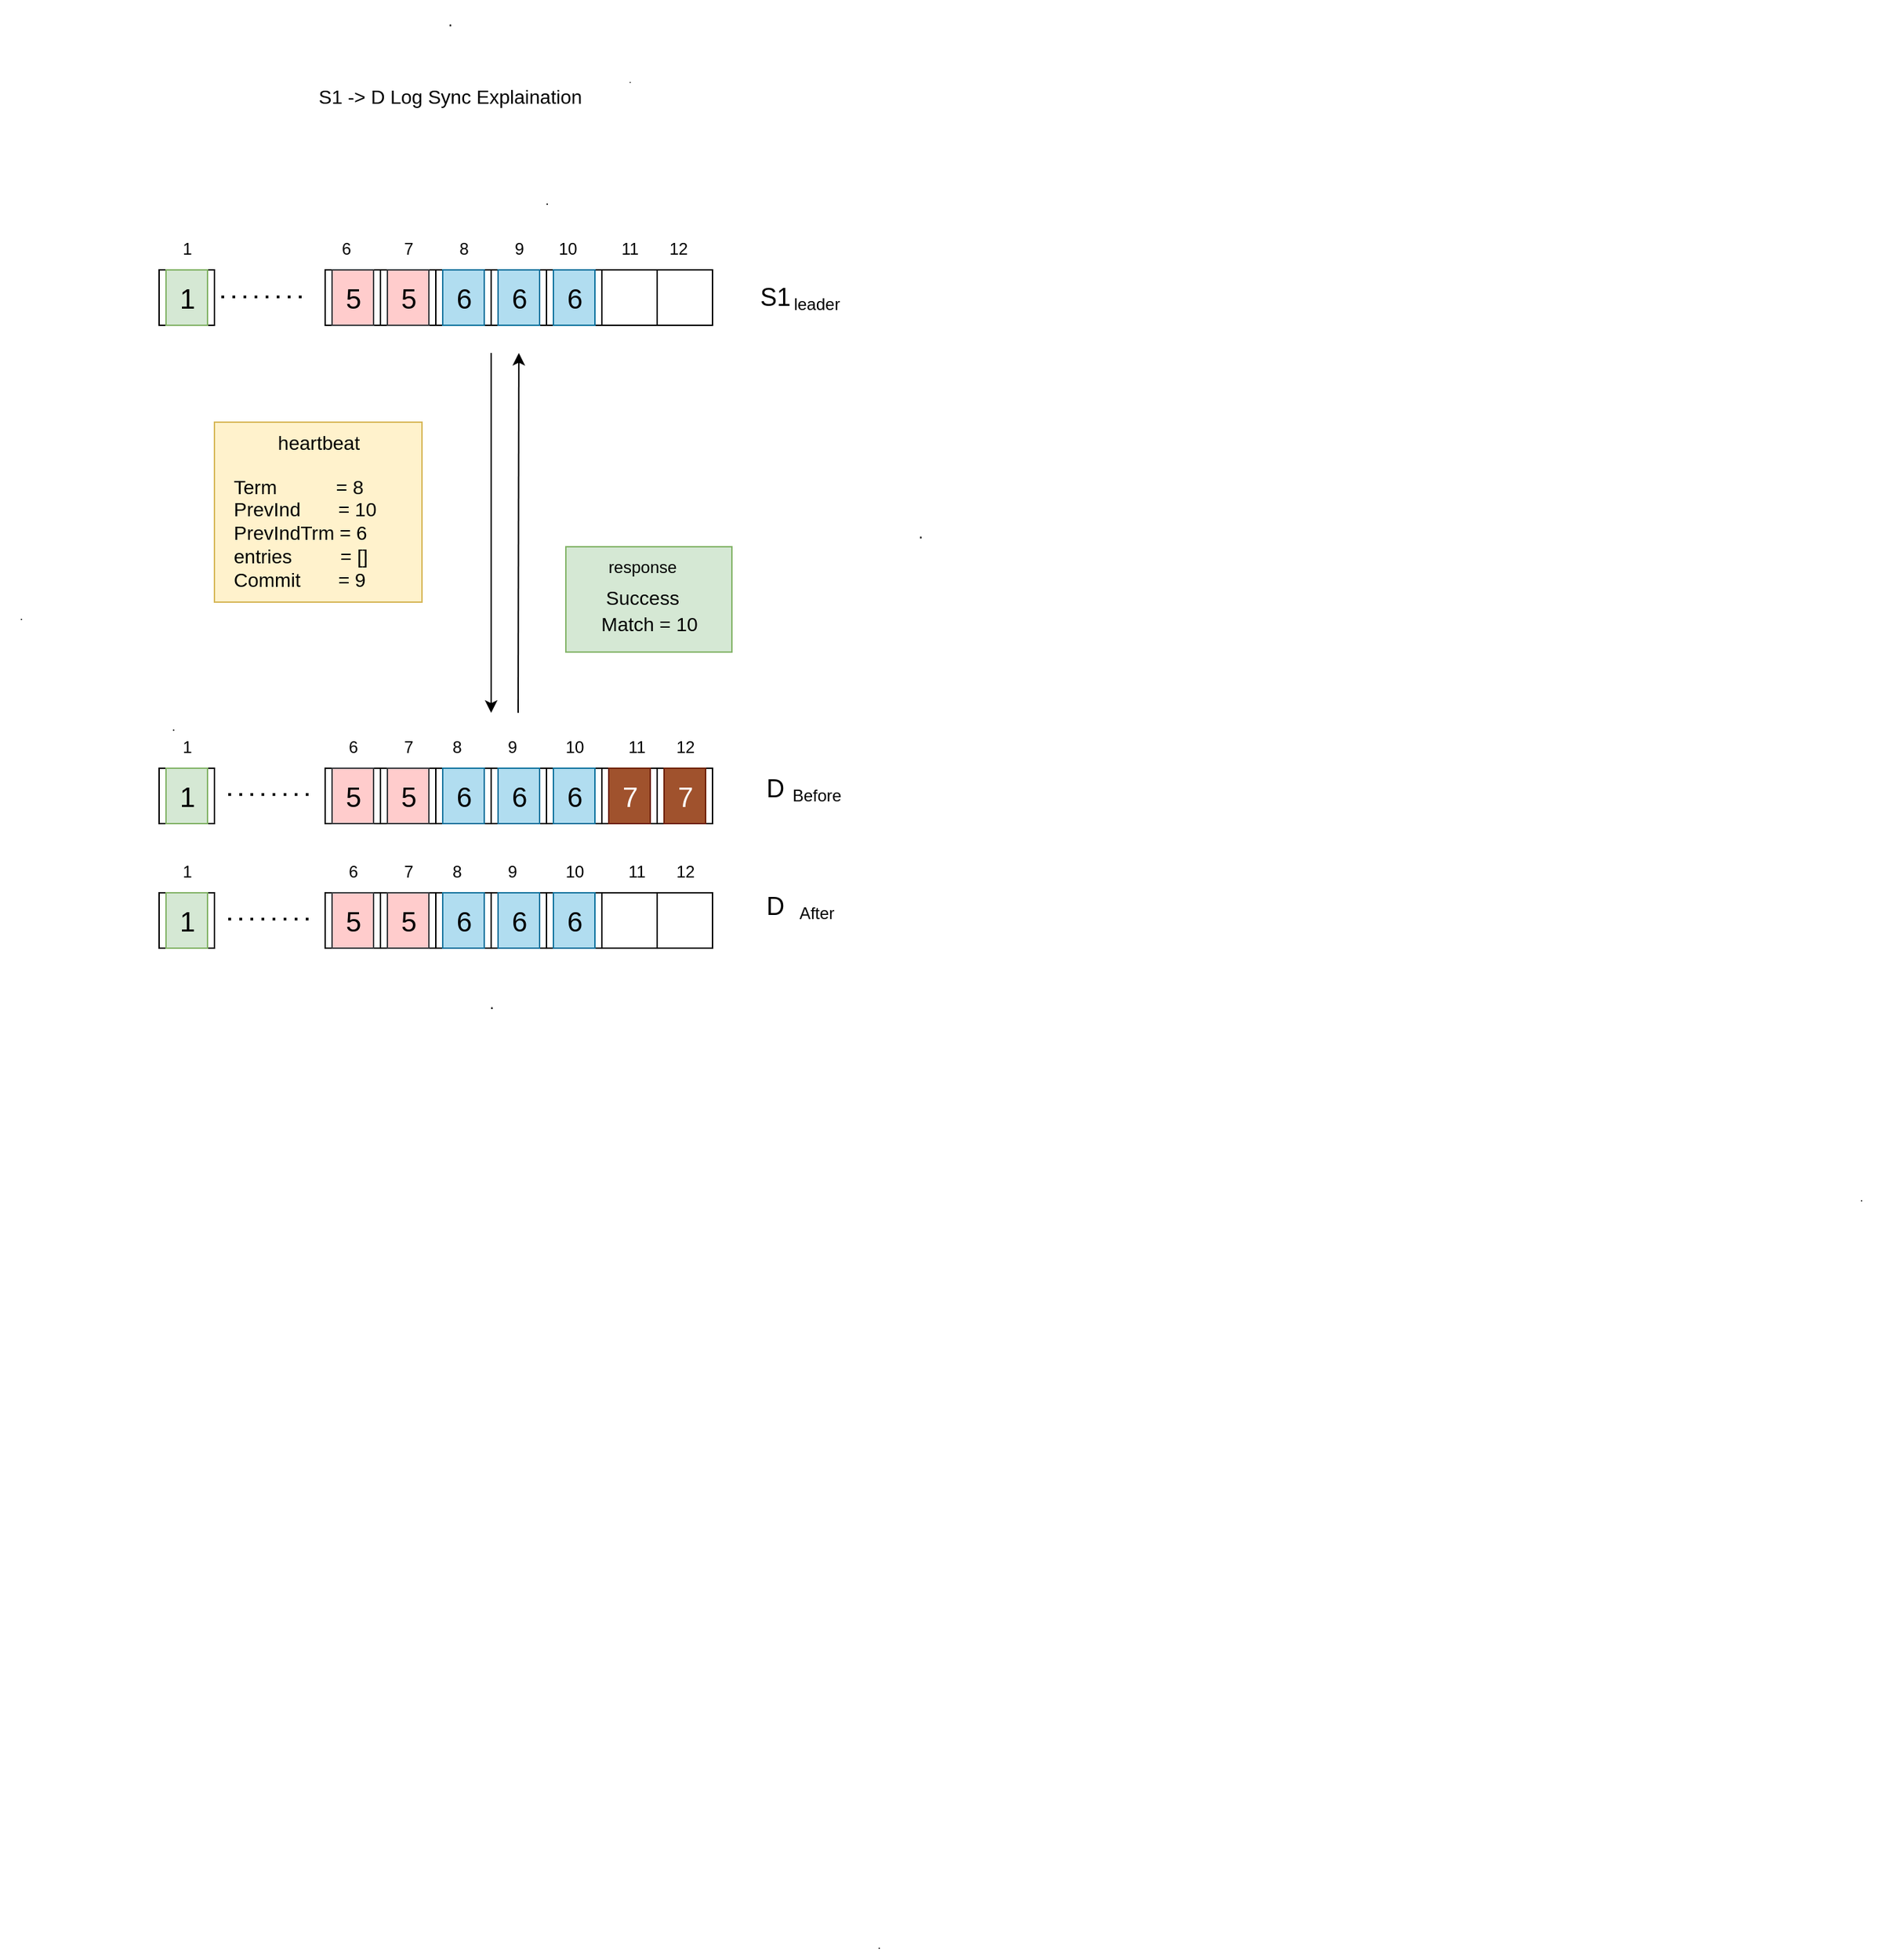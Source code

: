 <mxfile version="20.4.2" type="device"><diagram id="Ep99miWcZRjlMR2ok1C7" name="Page-1"><mxGraphModel dx="2061" dy="1906" grid="1" gridSize="10" guides="1" tooltips="1" connect="1" arrows="1" fold="1" page="1" pageScale="1" pageWidth="827" pageHeight="1169" math="0" shadow="0"><root><mxCell id="0"/><mxCell id="1" parent="0"/><mxCell id="T9U1prSrHnVnI4cG4a0x-100" value="." style="text;html=1;align=center;verticalAlign=middle;resizable=0;points=[];autosize=1;strokeColor=none;fillColor=none;fontSize=9;" parent="1" vertex="1"><mxGeometry x="265" y="130" width="30" height="20" as="geometry"/></mxCell><mxCell id="T9U1prSrHnVnI4cG4a0x-109" value="S1 -&amp;gt; D Log Sync Explaination" style="text;html=1;align=center;verticalAlign=middle;resizable=0;points=[];autosize=1;strokeColor=none;fillColor=none;fontSize=14;" parent="1" vertex="1"><mxGeometry x="105" y="50" width="210" height="30" as="geometry"/></mxCell><mxCell id="T9U1prSrHnVnI4cG4a0x-110" value="&lt;font style=&quot;font-size: 7px;&quot;&gt;.&lt;/font&gt;" style="text;html=1;align=center;verticalAlign=middle;resizable=0;points=[];autosize=1;strokeColor=none;fillColor=none;fontSize=14;" parent="1" vertex="1"><mxGeometry x="325" y="35" width="30" height="30" as="geometry"/></mxCell><mxCell id="T9U1prSrHnVnI4cG4a0x-374" value="." style="text;html=1;align=center;verticalAlign=middle;resizable=0;points=[];autosize=1;strokeColor=none;fillColor=none;fontSize=8;" parent="1" vertex="1"><mxGeometry x="-115" y="430" width="30" height="20" as="geometry"/></mxCell><mxCell id="T9U1prSrHnVnI4cG4a0x-375" value="." style="text;html=1;align=center;verticalAlign=middle;resizable=0;points=[];autosize=1;strokeColor=none;fillColor=none;fontSize=8;" parent="1" vertex="1"><mxGeometry x="505" y="1390" width="30" height="20" as="geometry"/></mxCell><mxCell id="T9U1prSrHnVnI4cG4a0x-376" value="." style="text;html=1;align=center;verticalAlign=middle;resizable=0;points=[];autosize=1;strokeColor=none;fillColor=none;fontSize=8;" parent="1" vertex="1"><mxGeometry x="1215" y="850" width="30" height="20" as="geometry"/></mxCell><mxCell id="T9U1prSrHnVnI4cG4a0x-68" value="" style="group;fillColor=#fff2cc;strokeColor=#d6b656;" parent="1" vertex="1" connectable="0"><mxGeometry x="40" y="300" width="150" height="130" as="geometry"/></mxCell><mxCell id="T9U1prSrHnVnI4cG4a0x-64" value="Term&amp;nbsp; &amp;nbsp; &amp;nbsp; &amp;nbsp; &amp;nbsp; &amp;nbsp;= 8&amp;nbsp;&lt;br&gt;PrevInd&amp;nbsp; &amp;nbsp; &amp;nbsp; &amp;nbsp;= 10&lt;br&gt;PrevIndTrm = 6&lt;br&gt;entries&amp;nbsp; &amp;nbsp; &amp;nbsp; &amp;nbsp; &amp;nbsp;= []&lt;br&gt;&lt;div style=&quot;&quot;&gt;&lt;span style=&quot;background-color: initial;&quot;&gt;Commit&amp;nbsp; &amp;nbsp; &amp;nbsp; &amp;nbsp;= 9&lt;/span&gt;&lt;/div&gt;" style="rounded=1;whiteSpace=wrap;html=1;fontSize=14;align=left;spacingLeft=12;fillColor=none;strokeColor=none;" parent="T9U1prSrHnVnI4cG4a0x-68" vertex="1"><mxGeometry y="30" width="150" height="100" as="geometry"/></mxCell><mxCell id="T9U1prSrHnVnI4cG4a0x-66" value="heartbeat" style="text;html=1;align=center;verticalAlign=middle;resizable=0;points=[];autosize=1;strokeColor=none;fillColor=none;fontSize=14;" parent="T9U1prSrHnVnI4cG4a0x-68" vertex="1"><mxGeometry x="35" width="80" height="30" as="geometry"/></mxCell><mxCell id="T9U1prSrHnVnI4cG4a0x-98" value="." style="text;html=1;align=center;verticalAlign=middle;resizable=0;points=[];autosize=1;strokeColor=none;fillColor=none;fontSize=9;" parent="1" vertex="1"><mxGeometry x="-5" y="510" width="30" height="20" as="geometry"/></mxCell><mxCell id="T9U1prSrHnVnI4cG4a0x-145" value="" style="group" parent="1" vertex="1" connectable="0"><mxGeometry x="420" y="190" width="85" height="40" as="geometry"/></mxCell><mxCell id="T9U1prSrHnVnI4cG4a0x-101" value="&lt;font style=&quot;font-size: 12px;&quot;&gt;leader&lt;/font&gt;" style="text;html=1;align=center;verticalAlign=middle;resizable=0;points=[];autosize=1;strokeColor=none;fillColor=none;fontSize=9;" parent="T9U1prSrHnVnI4cG4a0x-145" vertex="1"><mxGeometry x="25" y="10" width="60" height="30" as="geometry"/></mxCell><mxCell id="T9U1prSrHnVnI4cG4a0x-94" value="&lt;font style=&quot;font-size: 18px;&quot;&gt;S1&lt;/font&gt;" style="text;html=1;align=center;verticalAlign=middle;resizable=0;points=[];autosize=1;strokeColor=none;fillColor=none;fontSize=14;" parent="T9U1prSrHnVnI4cG4a0x-145" vertex="1"><mxGeometry width="50" height="40" as="geometry"/></mxCell><mxCell id="T9U1prSrHnVnI4cG4a0x-146" value="&lt;font style=&quot;font-size: 18px;&quot;&gt;E&lt;/font&gt;" style="text;html=1;align=center;verticalAlign=middle;resizable=0;points=[];autosize=1;strokeColor=none;fillColor=none;fontSize=12;" parent="1" vertex="1"><mxGeometry x="370" y="560" width="40" height="40" as="geometry"/></mxCell><mxCell id="j7P5bq8N_meh94ifwbhe-9" value="" style="group" vertex="1" connectable="0" parent="1"><mxGeometry y="520" width="400" height="70" as="geometry"/></mxCell><mxCell id="T9U1prSrHnVnI4cG4a0x-114" value="" style="rounded=0;whiteSpace=wrap;html=1;" parent="j7P5bq8N_meh94ifwbhe-9" vertex="1"><mxGeometry x="240" y="30" width="40" height="40" as="geometry"/></mxCell><mxCell id="T9U1prSrHnVnI4cG4a0x-111" value="" style="rounded=0;whiteSpace=wrap;html=1;" parent="j7P5bq8N_meh94ifwbhe-9" vertex="1"><mxGeometry x="120" y="30" width="40" height="40" as="geometry"/></mxCell><mxCell id="T9U1prSrHnVnI4cG4a0x-112" value="" style="rounded=0;whiteSpace=wrap;html=1;" parent="j7P5bq8N_meh94ifwbhe-9" vertex="1"><mxGeometry y="30" width="40" height="40" as="geometry"/></mxCell><mxCell id="T9U1prSrHnVnI4cG4a0x-117" value="&lt;font style=&quot;font-size: 12px;&quot;&gt;6&lt;/font&gt;" style="text;html=1;align=center;verticalAlign=middle;resizable=0;points=[];autosize=1;strokeColor=none;fillColor=none;fontSize=7;" parent="j7P5bq8N_meh94ifwbhe-9" vertex="1"><mxGeometry x="125" width="30" height="30" as="geometry"/></mxCell><mxCell id="T9U1prSrHnVnI4cG4a0x-118" value="&lt;font style=&quot;font-size: 12px;&quot;&gt;7&lt;/font&gt;" style="text;html=1;align=center;verticalAlign=middle;resizable=0;points=[];autosize=1;strokeColor=none;fillColor=none;fontSize=7;" parent="j7P5bq8N_meh94ifwbhe-9" vertex="1"><mxGeometry x="165" width="30" height="30" as="geometry"/></mxCell><mxCell id="T9U1prSrHnVnI4cG4a0x-119" value="&lt;font style=&quot;font-size: 12px;&quot;&gt;8&lt;/font&gt;" style="text;html=1;align=center;verticalAlign=middle;resizable=0;points=[];autosize=1;strokeColor=none;fillColor=none;fontSize=7;" parent="j7P5bq8N_meh94ifwbhe-9" vertex="1"><mxGeometry x="200" width="30" height="30" as="geometry"/></mxCell><mxCell id="T9U1prSrHnVnI4cG4a0x-120" value="&lt;font style=&quot;font-size: 12px;&quot;&gt;9&lt;/font&gt;" style="text;html=1;align=center;verticalAlign=middle;resizable=0;points=[];autosize=1;strokeColor=none;fillColor=none;fontSize=7;" parent="j7P5bq8N_meh94ifwbhe-9" vertex="1"><mxGeometry x="240" width="30" height="30" as="geometry"/></mxCell><mxCell id="T9U1prSrHnVnI4cG4a0x-3" value="" style="rounded=0;whiteSpace=wrap;html=1;" parent="j7P5bq8N_meh94ifwbhe-9" vertex="1"><mxGeometry x="160" y="30" width="40" height="40" as="geometry"/></mxCell><mxCell id="T9U1prSrHnVnI4cG4a0x-6" value="" style="rounded=0;whiteSpace=wrap;html=1;" parent="j7P5bq8N_meh94ifwbhe-9" vertex="1"><mxGeometry x="360" y="30" width="40" height="40" as="geometry"/></mxCell><mxCell id="T9U1prSrHnVnI4cG4a0x-7" value="" style="rounded=0;whiteSpace=wrap;html=1;" parent="j7P5bq8N_meh94ifwbhe-9" vertex="1"><mxGeometry x="320" y="30" width="40" height="40" as="geometry"/></mxCell><mxCell id="T9U1prSrHnVnI4cG4a0x-8" value="" style="rounded=0;whiteSpace=wrap;html=1;" parent="j7P5bq8N_meh94ifwbhe-9" vertex="1"><mxGeometry x="280" y="30" width="40" height="40" as="geometry"/></mxCell><mxCell id="T9U1prSrHnVnI4cG4a0x-10" value="1" style="text;html=1;align=center;verticalAlign=middle;resizable=0;points=[];autosize=1;strokeColor=none;fillColor=none;" parent="j7P5bq8N_meh94ifwbhe-9" vertex="1"><mxGeometry x="5" width="30" height="30" as="geometry"/></mxCell><mxCell id="T9U1prSrHnVnI4cG4a0x-17" value="10" style="text;html=1;align=center;verticalAlign=middle;resizable=0;points=[];autosize=1;strokeColor=none;fillColor=none;" parent="j7P5bq8N_meh94ifwbhe-9" vertex="1"><mxGeometry x="280" width="40" height="30" as="geometry"/></mxCell><mxCell id="T9U1prSrHnVnI4cG4a0x-18" value="11" style="text;html=1;align=center;verticalAlign=middle;resizable=0;points=[];autosize=1;strokeColor=none;fillColor=none;" parent="j7P5bq8N_meh94ifwbhe-9" vertex="1"><mxGeometry x="325" width="40" height="30" as="geometry"/></mxCell><mxCell id="T9U1prSrHnVnI4cG4a0x-19" value="12" style="text;html=1;align=center;verticalAlign=middle;resizable=0;points=[];autosize=1;strokeColor=none;fillColor=none;" parent="j7P5bq8N_meh94ifwbhe-9" vertex="1"><mxGeometry x="360" width="40" height="30" as="geometry"/></mxCell><mxCell id="T9U1prSrHnVnI4cG4a0x-42" value="6" style="text;html=1;align=center;verticalAlign=middle;resizable=0;points=[];autosize=1;fontSize=20;fillColor=#b1ddf0;strokeColor=#10739e;" parent="j7P5bq8N_meh94ifwbhe-9" vertex="1"><mxGeometry x="245" y="30" width="30" height="40" as="geometry"/></mxCell><mxCell id="T9U1prSrHnVnI4cG4a0x-40" value="7" style="text;html=1;align=center;verticalAlign=middle;resizable=0;points=[];autosize=1;strokeColor=#6D1F00;fillColor=#a0522d;fontSize=20;fontColor=#ffffff;" parent="j7P5bq8N_meh94ifwbhe-9" vertex="1"><mxGeometry x="365" y="30" width="30" height="40" as="geometry"/></mxCell><mxCell id="T9U1prSrHnVnI4cG4a0x-113" value="" style="rounded=0;whiteSpace=wrap;html=1;" parent="j7P5bq8N_meh94ifwbhe-9" vertex="1"><mxGeometry x="200" y="30" width="40" height="40" as="geometry"/></mxCell><mxCell id="T9U1prSrHnVnI4cG4a0x-126" value="1" style="text;html=1;align=center;verticalAlign=middle;resizable=0;points=[];autosize=1;strokeColor=#82b366;fillColor=#d5e8d4;fontSize=20;" parent="j7P5bq8N_meh94ifwbhe-9" vertex="1"><mxGeometry x="5" y="30" width="30" height="40" as="geometry"/></mxCell><mxCell id="T9U1prSrHnVnI4cG4a0x-127" value="5" style="text;html=1;align=center;verticalAlign=middle;resizable=0;points=[];autosize=1;strokeColor=#36393d;fillColor=#ffcccc;fontSize=20;" parent="j7P5bq8N_meh94ifwbhe-9" vertex="1"><mxGeometry x="165" y="30" width="30" height="40" as="geometry"/></mxCell><mxCell id="T9U1prSrHnVnI4cG4a0x-129" value="" style="endArrow=none;dashed=1;html=1;dashPattern=1 3;strokeWidth=2;rounded=0;" parent="j7P5bq8N_meh94ifwbhe-9" edge="1"><mxGeometry width="50" height="50" relative="1" as="geometry"><mxPoint x="50" y="49" as="sourcePoint"/><mxPoint x="110" y="49" as="targetPoint"/></mxGeometry></mxCell><mxCell id="j7P5bq8N_meh94ifwbhe-1" value="7" style="text;html=1;align=center;verticalAlign=middle;resizable=0;points=[];autosize=1;strokeColor=#6D1F00;fillColor=#a0522d;fontSize=20;fontColor=#ffffff;" vertex="1" parent="j7P5bq8N_meh94ifwbhe-9"><mxGeometry x="325" y="30" width="30" height="40" as="geometry"/></mxCell><mxCell id="j7P5bq8N_meh94ifwbhe-2" value="6" style="text;html=1;align=center;verticalAlign=middle;resizable=0;points=[];autosize=1;fontSize=20;fillColor=#b1ddf0;strokeColor=#10739e;" vertex="1" parent="j7P5bq8N_meh94ifwbhe-9"><mxGeometry x="205" y="30" width="30" height="40" as="geometry"/></mxCell><mxCell id="j7P5bq8N_meh94ifwbhe-3" value="6" style="text;html=1;align=center;verticalAlign=middle;resizable=0;points=[];autosize=1;strokeColor=#10739e;fillColor=#b1ddf0;fontSize=20;" vertex="1" parent="j7P5bq8N_meh94ifwbhe-9"><mxGeometry x="285" y="30" width="30" height="40" as="geometry"/></mxCell><mxCell id="j7P5bq8N_meh94ifwbhe-8" value="5" style="text;html=1;align=center;verticalAlign=middle;resizable=0;points=[];autosize=1;strokeColor=#36393d;fillColor=#ffcccc;fontSize=20;" vertex="1" parent="j7P5bq8N_meh94ifwbhe-9"><mxGeometry x="125" y="30" width="30" height="40" as="geometry"/></mxCell><mxCell id="j7P5bq8N_meh94ifwbhe-11" value="" style="group" vertex="1" connectable="0" parent="1"><mxGeometry x="420" y="545" width="85" height="40" as="geometry"/></mxCell><mxCell id="j7P5bq8N_meh94ifwbhe-12" value="&lt;span style=&quot;font-size: 12px;&quot;&gt;Before&lt;/span&gt;" style="text;html=1;align=center;verticalAlign=middle;resizable=0;points=[];autosize=1;strokeColor=none;fillColor=none;fontSize=9;" vertex="1" parent="j7P5bq8N_meh94ifwbhe-11"><mxGeometry x="25" y="10" width="60" height="30" as="geometry"/></mxCell><mxCell id="j7P5bq8N_meh94ifwbhe-13" value="&lt;font style=&quot;font-size: 18px;&quot;&gt;D&lt;/font&gt;" style="text;html=1;align=center;verticalAlign=middle;resizable=0;points=[];autosize=1;strokeColor=none;fillColor=none;fontSize=14;" vertex="1" parent="j7P5bq8N_meh94ifwbhe-11"><mxGeometry x="5" width="40" height="40" as="geometry"/></mxCell><mxCell id="j7P5bq8N_meh94ifwbhe-40" value="" style="group" vertex="1" connectable="0" parent="1"><mxGeometry x="420" y="630" width="85" height="40" as="geometry"/></mxCell><mxCell id="j7P5bq8N_meh94ifwbhe-41" value="&lt;span style=&quot;font-size: 12px;&quot;&gt;After&lt;/span&gt;" style="text;html=1;align=center;verticalAlign=middle;resizable=0;points=[];autosize=1;strokeColor=none;fillColor=none;fontSize=9;" vertex="1" parent="j7P5bq8N_meh94ifwbhe-40"><mxGeometry x="30" y="10" width="50" height="30" as="geometry"/></mxCell><mxCell id="j7P5bq8N_meh94ifwbhe-42" value="&lt;font style=&quot;font-size: 18px;&quot;&gt;D&lt;/font&gt;" style="text;html=1;align=center;verticalAlign=middle;resizable=0;points=[];autosize=1;strokeColor=none;fillColor=none;fontSize=14;" vertex="1" parent="j7P5bq8N_meh94ifwbhe-40"><mxGeometry x="5" width="40" height="40" as="geometry"/></mxCell><mxCell id="j7P5bq8N_meh94ifwbhe-15" value="" style="rounded=0;whiteSpace=wrap;html=1;" vertex="1" parent="1"><mxGeometry x="240" y="640" width="40" height="40" as="geometry"/></mxCell><mxCell id="j7P5bq8N_meh94ifwbhe-16" value="" style="rounded=0;whiteSpace=wrap;html=1;" vertex="1" parent="1"><mxGeometry x="120" y="640" width="40" height="40" as="geometry"/></mxCell><mxCell id="j7P5bq8N_meh94ifwbhe-17" value="" style="rounded=0;whiteSpace=wrap;html=1;" vertex="1" parent="1"><mxGeometry y="640" width="40" height="40" as="geometry"/></mxCell><mxCell id="j7P5bq8N_meh94ifwbhe-18" value="&lt;font style=&quot;font-size: 12px;&quot;&gt;6&lt;/font&gt;" style="text;html=1;align=center;verticalAlign=middle;resizable=0;points=[];autosize=1;strokeColor=none;fillColor=none;fontSize=7;" vertex="1" parent="1"><mxGeometry x="125" y="610" width="30" height="30" as="geometry"/></mxCell><mxCell id="j7P5bq8N_meh94ifwbhe-19" value="&lt;font style=&quot;font-size: 12px;&quot;&gt;7&lt;/font&gt;" style="text;html=1;align=center;verticalAlign=middle;resizable=0;points=[];autosize=1;strokeColor=none;fillColor=none;fontSize=7;" vertex="1" parent="1"><mxGeometry x="165" y="610" width="30" height="30" as="geometry"/></mxCell><mxCell id="j7P5bq8N_meh94ifwbhe-20" value="&lt;font style=&quot;font-size: 12px;&quot;&gt;8&lt;/font&gt;" style="text;html=1;align=center;verticalAlign=middle;resizable=0;points=[];autosize=1;strokeColor=none;fillColor=none;fontSize=7;" vertex="1" parent="1"><mxGeometry x="200" y="610" width="30" height="30" as="geometry"/></mxCell><mxCell id="j7P5bq8N_meh94ifwbhe-21" value="&lt;font style=&quot;font-size: 12px;&quot;&gt;9&lt;/font&gt;" style="text;html=1;align=center;verticalAlign=middle;resizable=0;points=[];autosize=1;strokeColor=none;fillColor=none;fontSize=7;" vertex="1" parent="1"><mxGeometry x="240" y="610" width="30" height="30" as="geometry"/></mxCell><mxCell id="j7P5bq8N_meh94ifwbhe-22" value="" style="rounded=0;whiteSpace=wrap;html=1;" vertex="1" parent="1"><mxGeometry x="160" y="640" width="40" height="40" as="geometry"/></mxCell><mxCell id="j7P5bq8N_meh94ifwbhe-23" value="" style="rounded=0;whiteSpace=wrap;html=1;" vertex="1" parent="1"><mxGeometry x="360" y="640" width="40" height="40" as="geometry"/></mxCell><mxCell id="j7P5bq8N_meh94ifwbhe-24" value="" style="rounded=0;whiteSpace=wrap;html=1;" vertex="1" parent="1"><mxGeometry x="320" y="640" width="40" height="40" as="geometry"/></mxCell><mxCell id="j7P5bq8N_meh94ifwbhe-25" value="" style="rounded=0;whiteSpace=wrap;html=1;" vertex="1" parent="1"><mxGeometry x="280" y="640" width="40" height="40" as="geometry"/></mxCell><mxCell id="j7P5bq8N_meh94ifwbhe-26" value="1" style="text;html=1;align=center;verticalAlign=middle;resizable=0;points=[];autosize=1;strokeColor=none;fillColor=none;" vertex="1" parent="1"><mxGeometry x="5" y="610" width="30" height="30" as="geometry"/></mxCell><mxCell id="j7P5bq8N_meh94ifwbhe-27" value="10" style="text;html=1;align=center;verticalAlign=middle;resizable=0;points=[];autosize=1;strokeColor=none;fillColor=none;" vertex="1" parent="1"><mxGeometry x="280" y="610" width="40" height="30" as="geometry"/></mxCell><mxCell id="j7P5bq8N_meh94ifwbhe-28" value="11" style="text;html=1;align=center;verticalAlign=middle;resizable=0;points=[];autosize=1;strokeColor=none;fillColor=none;" vertex="1" parent="1"><mxGeometry x="325" y="610" width="40" height="30" as="geometry"/></mxCell><mxCell id="j7P5bq8N_meh94ifwbhe-29" value="12" style="text;html=1;align=center;verticalAlign=middle;resizable=0;points=[];autosize=1;strokeColor=none;fillColor=none;" vertex="1" parent="1"><mxGeometry x="360" y="610" width="40" height="30" as="geometry"/></mxCell><mxCell id="j7P5bq8N_meh94ifwbhe-30" value="6" style="text;html=1;align=center;verticalAlign=middle;resizable=0;points=[];autosize=1;fontSize=20;fillColor=#b1ddf0;strokeColor=#10739e;" vertex="1" parent="1"><mxGeometry x="245" y="640" width="30" height="40" as="geometry"/></mxCell><mxCell id="j7P5bq8N_meh94ifwbhe-32" value="" style="rounded=0;whiteSpace=wrap;html=1;" vertex="1" parent="1"><mxGeometry x="200" y="640" width="40" height="40" as="geometry"/></mxCell><mxCell id="j7P5bq8N_meh94ifwbhe-33" value="1" style="text;html=1;align=center;verticalAlign=middle;resizable=0;points=[];autosize=1;strokeColor=#82b366;fillColor=#d5e8d4;fontSize=20;" vertex="1" parent="1"><mxGeometry x="5" y="640" width="30" height="40" as="geometry"/></mxCell><mxCell id="j7P5bq8N_meh94ifwbhe-34" value="5" style="text;html=1;align=center;verticalAlign=middle;resizable=0;points=[];autosize=1;strokeColor=#36393d;fillColor=#ffcccc;fontSize=20;" vertex="1" parent="1"><mxGeometry x="165" y="640" width="30" height="40" as="geometry"/></mxCell><mxCell id="j7P5bq8N_meh94ifwbhe-35" value="" style="endArrow=none;dashed=1;html=1;dashPattern=1 3;strokeWidth=2;rounded=0;" edge="1" parent="1"><mxGeometry width="50" height="50" relative="1" as="geometry"><mxPoint x="50" y="659" as="sourcePoint"/><mxPoint x="110" y="659" as="targetPoint"/></mxGeometry></mxCell><mxCell id="j7P5bq8N_meh94ifwbhe-37" value="6" style="text;html=1;align=center;verticalAlign=middle;resizable=0;points=[];autosize=1;fontSize=20;fillColor=#b1ddf0;strokeColor=#10739e;" vertex="1" parent="1"><mxGeometry x="205" y="640" width="30" height="40" as="geometry"/></mxCell><mxCell id="j7P5bq8N_meh94ifwbhe-38" value="6" style="text;html=1;align=center;verticalAlign=middle;resizable=0;points=[];autosize=1;strokeColor=#10739e;fillColor=#b1ddf0;fontSize=20;" vertex="1" parent="1"><mxGeometry x="285" y="640" width="30" height="40" as="geometry"/></mxCell><mxCell id="j7P5bq8N_meh94ifwbhe-39" value="5" style="text;html=1;align=center;verticalAlign=middle;resizable=0;points=[];autosize=1;strokeColor=#36393d;fillColor=#ffcccc;fontSize=20;" vertex="1" parent="1"><mxGeometry x="125" y="640" width="30" height="40" as="geometry"/></mxCell><mxCell id="j7P5bq8N_meh94ifwbhe-43" value="" style="endArrow=classic;html=1;rounded=0;" edge="1" parent="1"><mxGeometry width="50" height="50" relative="1" as="geometry"><mxPoint x="240" y="250" as="sourcePoint"/><mxPoint x="240" y="510" as="targetPoint"/></mxGeometry></mxCell><mxCell id="j7P5bq8N_meh94ifwbhe-44" value="" style="endArrow=classic;html=1;rounded=0;" edge="1" parent="1"><mxGeometry width="50" height="50" relative="1" as="geometry"><mxPoint x="259.5" y="510" as="sourcePoint"/><mxPoint x="260" y="250" as="targetPoint"/></mxGeometry></mxCell><mxCell id="T9U1prSrHnVnI4cG4a0x-285" value="" style="group;fillColor=#d5e8d4;strokeColor=#82b366;" parent="1" vertex="1" connectable="0"><mxGeometry x="294" y="390" width="120" height="76.111" as="geometry"/></mxCell><mxCell id="T9U1prSrHnVnI4cG4a0x-286" value="" style="rounded=1;whiteSpace=wrap;html=1;strokeWidth=1;fontSize=12;fillColor=none;strokeColor=none;" parent="T9U1prSrHnVnI4cG4a0x-285" vertex="1"><mxGeometry y="21.667" width="120" height="43.333" as="geometry"/></mxCell><mxCell id="T9U1prSrHnVnI4cG4a0x-287" value="response" style="text;html=1;align=center;verticalAlign=middle;resizable=0;points=[];autosize=1;strokeColor=none;fillColor=none;fontSize=12;" parent="T9U1prSrHnVnI4cG4a0x-285" vertex="1"><mxGeometry x="20" width="70" height="30" as="geometry"/></mxCell><mxCell id="T9U1prSrHnVnI4cG4a0x-288" value="&lt;span style=&quot;font-size: 14px;&quot;&gt;Success&lt;/span&gt;" style="text;html=1;align=center;verticalAlign=middle;resizable=0;points=[];autosize=1;strokeColor=none;fillColor=none;fontSize=12;" parent="T9U1prSrHnVnI4cG4a0x-285" vertex="1"><mxGeometry x="15" y="21.667" width="80" height="30" as="geometry"/></mxCell><mxCell id="T9U1prSrHnVnI4cG4a0x-289" value="&lt;br&gt;Match = 10" style="text;html=1;align=center;verticalAlign=middle;resizable=0;points=[];autosize=1;strokeColor=none;fillColor=none;fontSize=14;" parent="T9U1prSrHnVnI4cG4a0x-285" vertex="1"><mxGeometry x="15" y="21.671" width="90" height="50" as="geometry"/></mxCell><mxCell id="j7P5bq8N_meh94ifwbhe-45" value="." style="text;html=1;align=center;verticalAlign=middle;resizable=0;points=[];autosize=1;strokeColor=none;fillColor=none;" vertex="1" parent="1"><mxGeometry x="195" y="-5" width="30" height="30" as="geometry"/></mxCell><mxCell id="j7P5bq8N_meh94ifwbhe-46" value="." style="text;html=1;align=center;verticalAlign=middle;resizable=0;points=[];autosize=1;strokeColor=none;fillColor=none;" vertex="1" parent="1"><mxGeometry x="225" y="705" width="30" height="30" as="geometry"/></mxCell><mxCell id="j7P5bq8N_meh94ifwbhe-47" value="." style="text;html=1;align=center;verticalAlign=middle;resizable=0;points=[];autosize=1;strokeColor=none;fillColor=none;" vertex="1" parent="1"><mxGeometry x="535" y="365" width="30" height="30" as="geometry"/></mxCell><mxCell id="T9U1prSrHnVnI4cG4a0x-124" value="5" style="text;html=1;align=center;verticalAlign=middle;resizable=0;points=[];autosize=1;strokeColor=#36393d;fillColor=#ffcccc;fontSize=20;" parent="1" vertex="1"><mxGeometry x="125" y="190" width="30" height="40" as="geometry"/></mxCell><mxCell id="T9U1prSrHnVnI4cG4a0x-24" value="" style="rounded=0;whiteSpace=wrap;html=1;" parent="1" vertex="1"><mxGeometry y="190" width="40" height="40" as="geometry"/></mxCell><mxCell id="T9U1prSrHnVnI4cG4a0x-30" value="" style="endArrow=none;dashed=1;html=1;dashPattern=1 3;strokeWidth=2;rounded=0;" parent="1" edge="1"><mxGeometry width="50" height="50" relative="1" as="geometry"><mxPoint x="45" y="209.5" as="sourcePoint"/><mxPoint x="105" y="209.5" as="targetPoint"/></mxGeometry></mxCell><mxCell id="T9U1prSrHnVnI4cG4a0x-31" value="1" style="text;html=1;align=center;verticalAlign=middle;resizable=0;points=[];autosize=1;strokeColor=none;fillColor=none;" parent="1" vertex="1"><mxGeometry x="5" y="160" width="30" height="30" as="geometry"/></mxCell><mxCell id="T9U1prSrHnVnI4cG4a0x-32" value="10" style="text;html=1;align=center;verticalAlign=middle;resizable=0;points=[];autosize=1;strokeColor=none;fillColor=none;" parent="1" vertex="1"><mxGeometry x="275" y="160" width="40" height="30" as="geometry"/></mxCell><mxCell id="T9U1prSrHnVnI4cG4a0x-33" value="11" style="text;html=1;align=center;verticalAlign=middle;resizable=0;points=[];autosize=1;strokeColor=none;fillColor=none;" parent="1" vertex="1"><mxGeometry x="320" y="160" width="40" height="30" as="geometry"/></mxCell><mxCell id="T9U1prSrHnVnI4cG4a0x-34" value="12" style="text;html=1;align=center;verticalAlign=middle;resizable=0;points=[];autosize=1;strokeColor=none;fillColor=none;" parent="1" vertex="1"><mxGeometry x="355" y="160" width="40" height="30" as="geometry"/></mxCell><mxCell id="T9U1prSrHnVnI4cG4a0x-50" value="1" style="text;html=1;align=center;verticalAlign=middle;resizable=0;points=[];autosize=1;strokeColor=#82b366;fillColor=#d5e8d4;fontSize=20;" parent="1" vertex="1"><mxGeometry x="5" y="190" width="30" height="40" as="geometry"/></mxCell><mxCell id="T9U1prSrHnVnI4cG4a0x-76" value="" style="rounded=0;whiteSpace=wrap;html=1;" parent="1" vertex="1"><mxGeometry x="120" y="190" width="40" height="40" as="geometry"/></mxCell><mxCell id="T9U1prSrHnVnI4cG4a0x-77" value="" style="rounded=0;whiteSpace=wrap;html=1;" parent="1" vertex="1"><mxGeometry x="160" y="190" width="40" height="40" as="geometry"/></mxCell><mxCell id="T9U1prSrHnVnI4cG4a0x-130" value="" style="rounded=0;whiteSpace=wrap;html=1;" parent="1" vertex="1"><mxGeometry x="200" y="190" width="40" height="40" as="geometry"/></mxCell><mxCell id="T9U1prSrHnVnI4cG4a0x-131" value="" style="rounded=0;whiteSpace=wrap;html=1;" parent="1" vertex="1"><mxGeometry x="240" y="190" width="40" height="40" as="geometry"/></mxCell><mxCell id="T9U1prSrHnVnI4cG4a0x-132" value="" style="rounded=0;whiteSpace=wrap;html=1;" parent="1" vertex="1"><mxGeometry x="280" y="190" width="40" height="40" as="geometry"/></mxCell><mxCell id="T9U1prSrHnVnI4cG4a0x-133" value="" style="rounded=0;whiteSpace=wrap;html=1;" parent="1" vertex="1"><mxGeometry x="320" y="190" width="40" height="40" as="geometry"/></mxCell><mxCell id="T9U1prSrHnVnI4cG4a0x-134" value="" style="rounded=0;whiteSpace=wrap;html=1;" parent="1" vertex="1"><mxGeometry x="360" y="190" width="40" height="40" as="geometry"/></mxCell><mxCell id="T9U1prSrHnVnI4cG4a0x-135" value="6" style="text;html=1;align=center;verticalAlign=middle;resizable=0;points=[];autosize=1;strokeColor=none;fillColor=none;fontSize=12;" parent="1" vertex="1"><mxGeometry x="120" y="160" width="30" height="30" as="geometry"/></mxCell><mxCell id="T9U1prSrHnVnI4cG4a0x-136" value="7" style="text;html=1;align=center;verticalAlign=middle;resizable=0;points=[];autosize=1;strokeColor=none;fillColor=none;fontSize=12;" parent="1" vertex="1"><mxGeometry x="165" y="160" width="30" height="30" as="geometry"/></mxCell><mxCell id="T9U1prSrHnVnI4cG4a0x-137" value="8" style="text;html=1;align=center;verticalAlign=middle;resizable=0;points=[];autosize=1;strokeColor=none;fillColor=none;fontSize=12;" parent="1" vertex="1"><mxGeometry x="205" y="160" width="30" height="30" as="geometry"/></mxCell><mxCell id="T9U1prSrHnVnI4cG4a0x-138" value="9" style="text;html=1;align=center;verticalAlign=middle;resizable=0;points=[];autosize=1;strokeColor=none;fillColor=none;fontSize=12;" parent="1" vertex="1"><mxGeometry x="245" y="160" width="30" height="30" as="geometry"/></mxCell><mxCell id="j7P5bq8N_meh94ifwbhe-4" value="6" style="text;html=1;align=center;verticalAlign=middle;resizable=0;points=[];autosize=1;strokeColor=#10739e;fillColor=#b1ddf0;fontSize=20;" vertex="1" parent="1"><mxGeometry x="205" y="190" width="30" height="40" as="geometry"/></mxCell><mxCell id="j7P5bq8N_meh94ifwbhe-5" value="6" style="text;html=1;align=center;verticalAlign=middle;resizable=0;points=[];autosize=1;strokeColor=#10739e;fillColor=#b1ddf0;fontSize=20;" vertex="1" parent="1"><mxGeometry x="245" y="190" width="30" height="40" as="geometry"/></mxCell><mxCell id="j7P5bq8N_meh94ifwbhe-6" value="6" style="text;html=1;align=center;verticalAlign=middle;resizable=0;points=[];autosize=1;strokeColor=#10739e;fillColor=#b1ddf0;fontSize=20;" vertex="1" parent="1"><mxGeometry x="285" y="190" width="30" height="40" as="geometry"/></mxCell><mxCell id="j7P5bq8N_meh94ifwbhe-7" value="5" style="text;html=1;align=center;verticalAlign=middle;resizable=0;points=[];autosize=1;strokeColor=#36393d;fillColor=#ffcccc;fontSize=20;" vertex="1" parent="1"><mxGeometry x="125" y="190" width="30" height="40" as="geometry"/></mxCell><mxCell id="j7P5bq8N_meh94ifwbhe-48" value="5" style="text;html=1;align=center;verticalAlign=middle;resizable=0;points=[];autosize=1;strokeColor=#36393d;fillColor=#ffcccc;fontSize=20;" vertex="1" parent="1"><mxGeometry x="165" y="190" width="30" height="40" as="geometry"/></mxCell></root></mxGraphModel></diagram></mxfile>